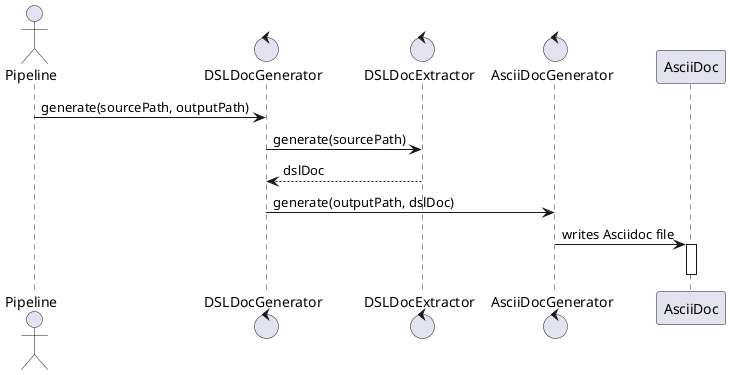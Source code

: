 @startuml
actor Pipeline
control DSLDocGenerator
control DSLDocExtractor
control AsciiDocGenerator

Pipeline -> DSLDocGenerator: generate(sourcePath, outputPath)
DSLDocGenerator -> DSLDocExtractor: generate(sourcePath)
DSLDocExtractor --> DSLDocGenerator: dslDoc
DSLDocGenerator -> AsciiDocGenerator: generate(outputPath, dslDoc)
AsciiDocGenerator -> AsciiDoc: writes Asciidoc file
activate AsciiDoc
deactivate AsciiDoc
@enduml
